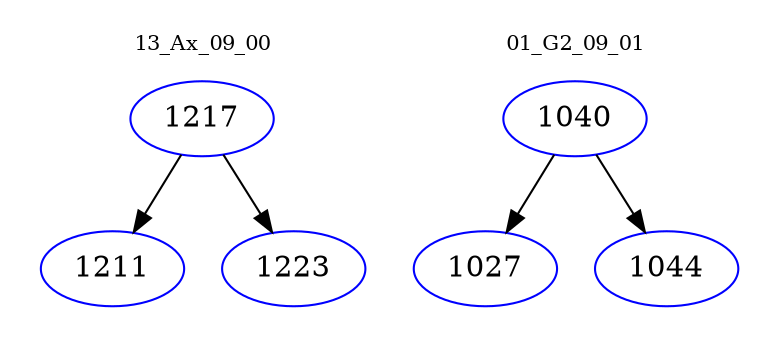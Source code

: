 digraph{
subgraph cluster_0 {
color = white
label = "13_Ax_09_00";
fontsize=10;
T0_1217 [label="1217", color="blue"]
T0_1217 -> T0_1211 [color="black"]
T0_1211 [label="1211", color="blue"]
T0_1217 -> T0_1223 [color="black"]
T0_1223 [label="1223", color="blue"]
}
subgraph cluster_1 {
color = white
label = "01_G2_09_01";
fontsize=10;
T1_1040 [label="1040", color="blue"]
T1_1040 -> T1_1027 [color="black"]
T1_1027 [label="1027", color="blue"]
T1_1040 -> T1_1044 [color="black"]
T1_1044 [label="1044", color="blue"]
}
}
